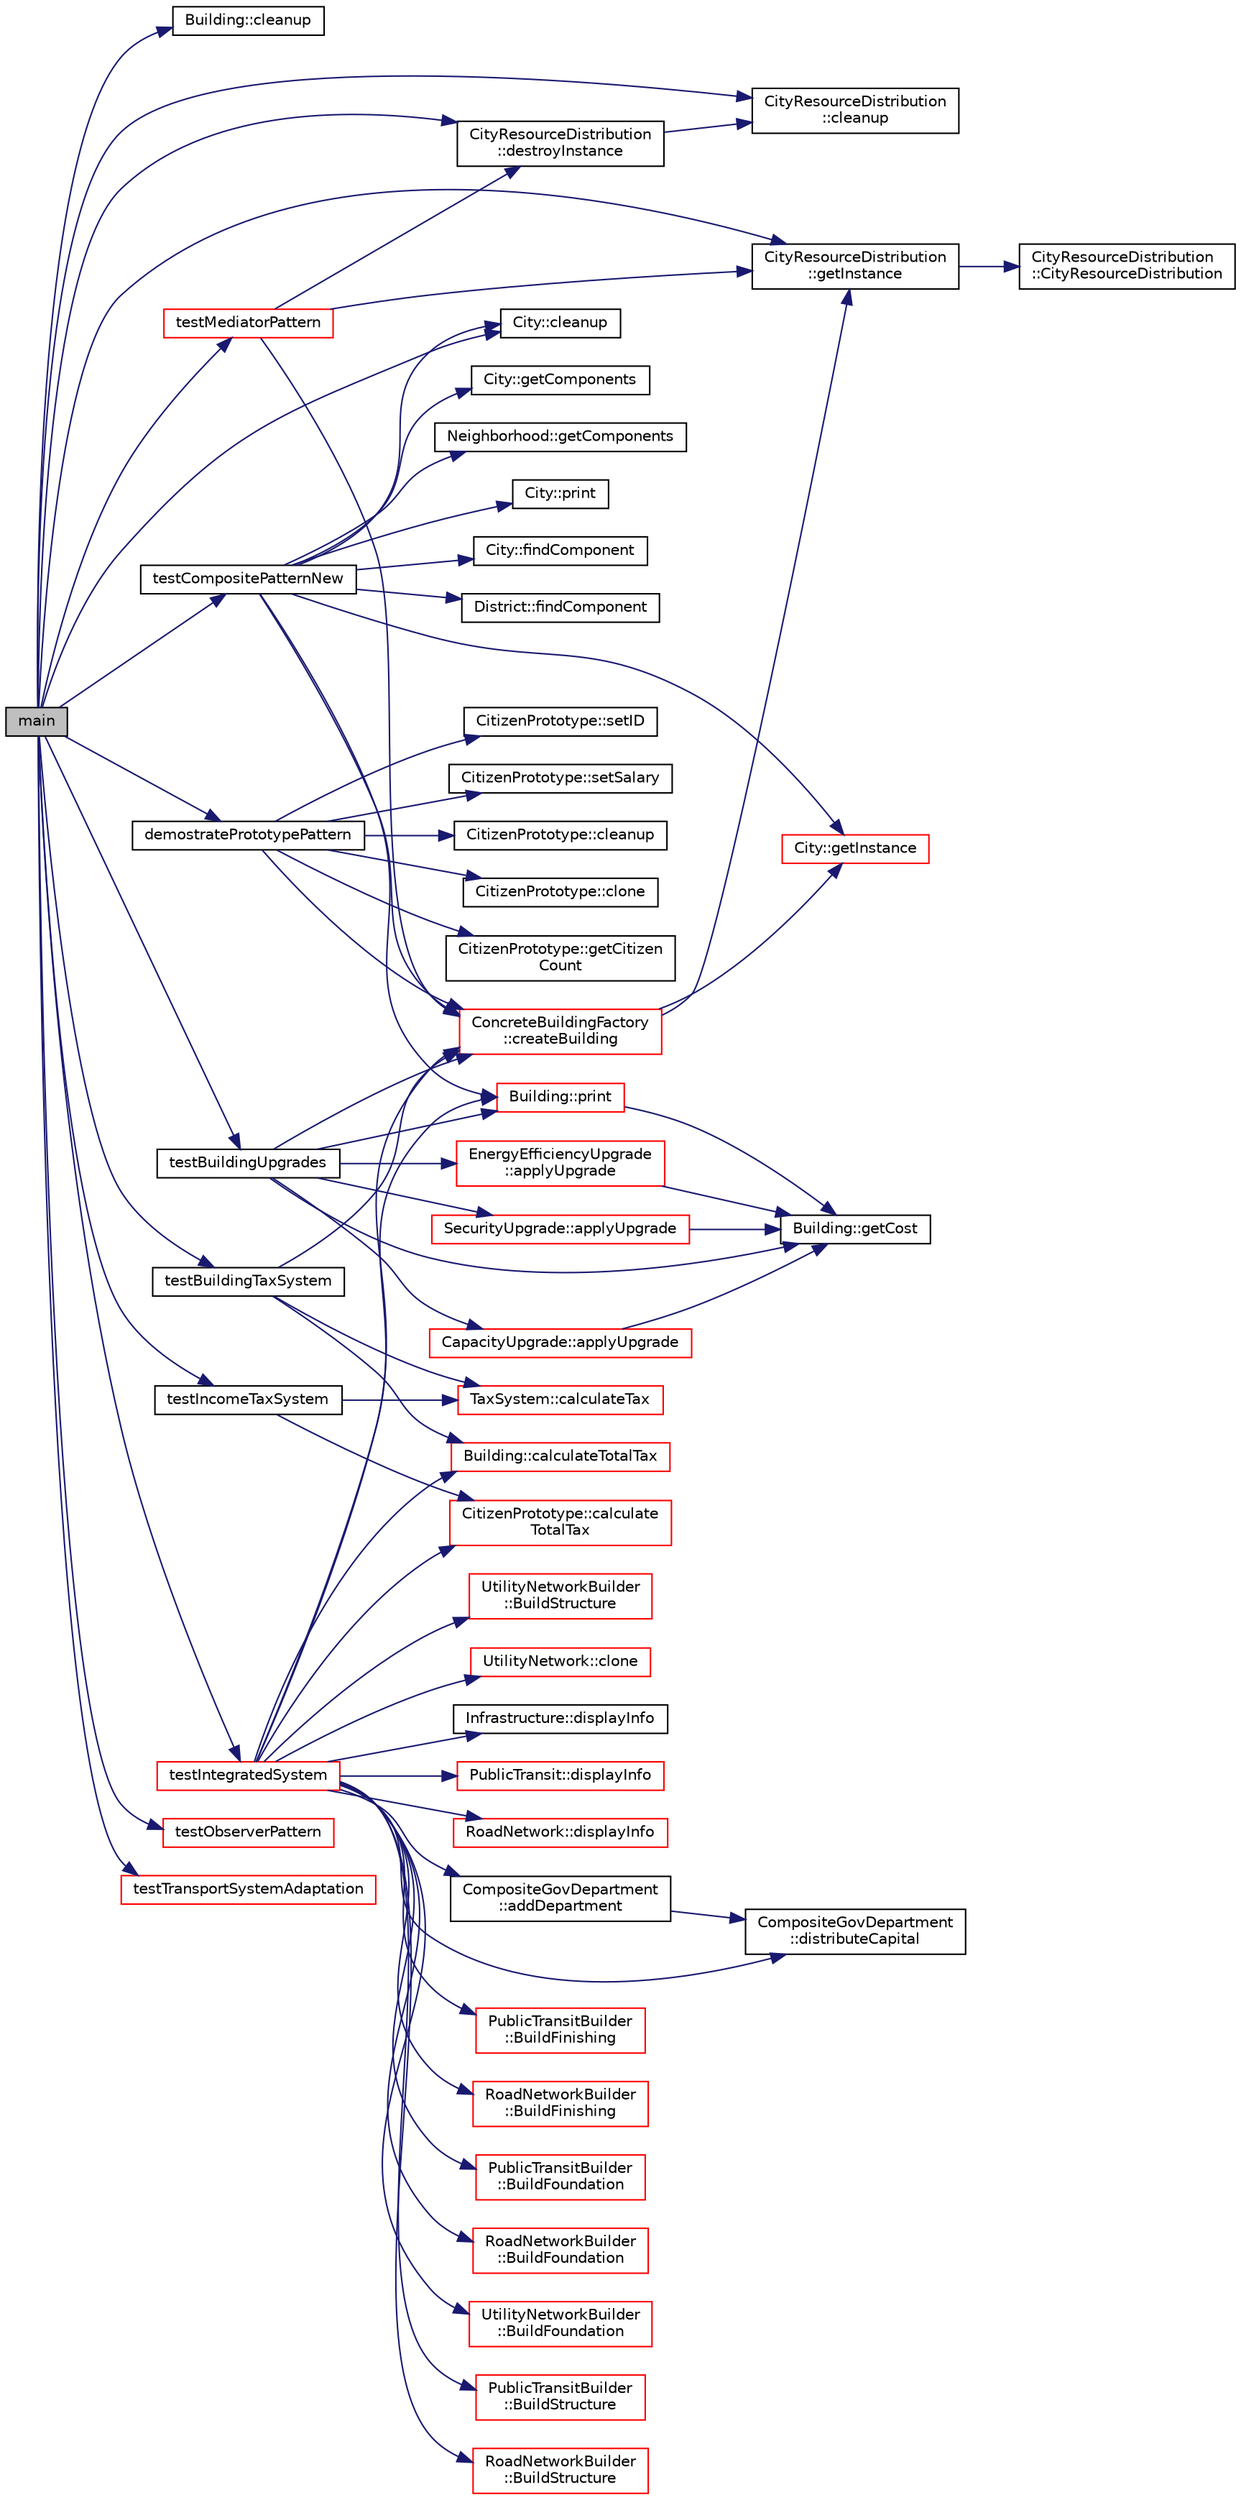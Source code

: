 digraph "main"
{
 // LATEX_PDF_SIZE
  edge [fontname="Helvetica",fontsize="10",labelfontname="Helvetica",labelfontsize="10"];
  node [fontname="Helvetica",fontsize="10",shape=record];
  rankdir="LR";
  Node1 [label="main",height=0.2,width=0.4,color="black", fillcolor="grey75", style="filled", fontcolor="black",tooltip="Main program entry point."];
  Node1 -> Node2 [color="midnightblue",fontsize="10",style="solid",fontname="Helvetica"];
  Node2 [label="Building::cleanup",height=0.2,width=0.4,color="black", fillcolor="white", style="filled",URL="$classBuilding.html#aadb86ae1ac9d2e6f9d4981883ca8003d",tooltip=" "];
  Node1 -> Node3 [color="midnightblue",fontsize="10",style="solid",fontname="Helvetica"];
  Node3 [label="City::cleanup",height=0.2,width=0.4,color="black", fillcolor="white", style="filled",URL="$classCity.html#ade42fd8421580c9a3168083570ec8033",tooltip=" "];
  Node1 -> Node4 [color="midnightblue",fontsize="10",style="solid",fontname="Helvetica"];
  Node4 [label="CityResourceDistribution\l::cleanup",height=0.2,width=0.4,color="black", fillcolor="white", style="filled",URL="$classCityResourceDistribution.html#ac0d074b901e5d217bb6aaab21939d95e",tooltip=" "];
  Node1 -> Node5 [color="midnightblue",fontsize="10",style="solid",fontname="Helvetica"];
  Node5 [label="demostratePrototypePattern",height=0.2,width=0.4,color="black", fillcolor="white", style="filled",URL="$main_8cpp.html#a84baf487fe0bebf8de425799d3e53be4",tooltip=" "];
  Node5 -> Node6 [color="midnightblue",fontsize="10",style="solid",fontname="Helvetica"];
  Node6 [label="CitizenPrototype::cleanup",height=0.2,width=0.4,color="black", fillcolor="white", style="filled",URL="$classCitizenPrototype.html#a66b87dfda86e45ad2fc98a27f4abac30",tooltip=" "];
  Node5 -> Node7 [color="midnightblue",fontsize="10",style="solid",fontname="Helvetica"];
  Node7 [label="CitizenPrototype::clone",height=0.2,width=0.4,color="black", fillcolor="white", style="filled",URL="$classCitizenPrototype.html#a9a91a520e9e69fa4dda74011fe3030ec",tooltip=" "];
  Node5 -> Node8 [color="midnightblue",fontsize="10",style="solid",fontname="Helvetica"];
  Node8 [label="ConcreteBuildingFactory\l::createBuilding",height=0.2,width=0.4,color="red", fillcolor="white", style="filled",URL="$classConcreteBuildingFactory.html#a7bfea29ce0e7c7272b82096d147e9c98",tooltip="Creates a new building of the specified type."];
  Node8 -> Node16 [color="midnightblue",fontsize="10",style="solid",fontname="Helvetica"];
  Node16 [label="City::getInstance",height=0.2,width=0.4,color="red", fillcolor="white", style="filled",URL="$classCity.html#a6489d6c61932e1aecd363ff819e7a6b2",tooltip=" "];
  Node8 -> Node18 [color="midnightblue",fontsize="10",style="solid",fontname="Helvetica"];
  Node18 [label="CityResourceDistribution\l::getInstance",height=0.2,width=0.4,color="black", fillcolor="white", style="filled",URL="$classCityResourceDistribution.html#a4b66e3241e4a55a374f5efaa0e042352",tooltip=" "];
  Node18 -> Node19 [color="midnightblue",fontsize="10",style="solid",fontname="Helvetica"];
  Node19 [label="CityResourceDistribution\l::CityResourceDistribution",height=0.2,width=0.4,color="black", fillcolor="white", style="filled",URL="$classCityResourceDistribution.html#a7176b6100583b07e33c3b0af046f6790",tooltip=" "];
  Node5 -> Node22 [color="midnightblue",fontsize="10",style="solid",fontname="Helvetica"];
  Node22 [label="CitizenPrototype::getCitizen\lCount",height=0.2,width=0.4,color="black", fillcolor="white", style="filled",URL="$classCitizenPrototype.html#a207b11bd309bc9cd51d62117f1eeabb4",tooltip=" "];
  Node5 -> Node23 [color="midnightblue",fontsize="10",style="solid",fontname="Helvetica"];
  Node23 [label="CitizenPrototype::setID",height=0.2,width=0.4,color="black", fillcolor="white", style="filled",URL="$classCitizenPrototype.html#a7459f1748b5e283453cbb6e5b6a84e09",tooltip=" "];
  Node5 -> Node24 [color="midnightblue",fontsize="10",style="solid",fontname="Helvetica"];
  Node24 [label="CitizenPrototype::setSalary",height=0.2,width=0.4,color="black", fillcolor="white", style="filled",URL="$classCitizenPrototype.html#a5ed1ca314ddd98d7ed083ad3623d55e9",tooltip=" "];
  Node1 -> Node25 [color="midnightblue",fontsize="10",style="solid",fontname="Helvetica"];
  Node25 [label="CityResourceDistribution\l::destroyInstance",height=0.2,width=0.4,color="black", fillcolor="white", style="filled",URL="$classCityResourceDistribution.html#a48d38ab51e63e16b9fb4f69be22f6ecd",tooltip=" "];
  Node25 -> Node4 [color="midnightblue",fontsize="10",style="solid",fontname="Helvetica"];
  Node1 -> Node18 [color="midnightblue",fontsize="10",style="solid",fontname="Helvetica"];
  Node1 -> Node26 [color="midnightblue",fontsize="10",style="solid",fontname="Helvetica"];
  Node26 [label="testBuildingTaxSystem",height=0.2,width=0.4,color="black", fillcolor="white", style="filled",URL="$main_8cpp.html#ac4762b9da950d5274021fae8923400ee",tooltip=" "];
  Node26 -> Node27 [color="midnightblue",fontsize="10",style="solid",fontname="Helvetica"];
  Node27 [label="TaxSystem::calculateTax",height=0.2,width=0.4,color="red", fillcolor="white", style="filled",URL="$classTaxSystem.html#aab489be8cc27ff7b457af847c429a5f8",tooltip="Calculates tax using the current strategy."];
  Node26 -> Node29 [color="midnightblue",fontsize="10",style="solid",fontname="Helvetica"];
  Node29 [label="Building::calculateTotalTax",height=0.2,width=0.4,color="red", fillcolor="white", style="filled",URL="$classBuilding.html#ad8b76db3137738d297c4c7935314068e",tooltip=" "];
  Node26 -> Node8 [color="midnightblue",fontsize="10",style="solid",fontname="Helvetica"];
  Node1 -> Node32 [color="midnightblue",fontsize="10",style="solid",fontname="Helvetica"];
  Node32 [label="testBuildingUpgrades",height=0.2,width=0.4,color="black", fillcolor="white", style="filled",URL="$main_8cpp.html#af1c85c60ddb2951dfd9ccc7c4a6ad30b",tooltip=" "];
  Node32 -> Node33 [color="midnightblue",fontsize="10",style="solid",fontname="Helvetica"];
  Node33 [label="CapacityUpgrade::applyUpgrade",height=0.2,width=0.4,color="red", fillcolor="white", style="filled",URL="$classCapacityUpgrade.html#aea35136286bdd34c4df4c17de7349a85",tooltip="Applies the capacity upgrade to the building."];
  Node33 -> Node34 [color="midnightblue",fontsize="10",style="solid",fontname="Helvetica"];
  Node34 [label="Building::getCost",height=0.2,width=0.4,color="black", fillcolor="white", style="filled",URL="$classBuilding.html#a55e45c369571a1cc9e4e883f726bdf1a",tooltip="Get building cost."];
  Node32 -> Node38 [color="midnightblue",fontsize="10",style="solid",fontname="Helvetica"];
  Node38 [label="EnergyEfficiencyUpgrade\l::applyUpgrade",height=0.2,width=0.4,color="red", fillcolor="white", style="filled",URL="$classEnergyEfficiencyUpgrade.html#a3d2bb11b44e513b68c3f7b03c69b3c8d",tooltip="Applies an energy efficiency upgrade to the building."];
  Node38 -> Node34 [color="midnightblue",fontsize="10",style="solid",fontname="Helvetica"];
  Node32 -> Node41 [color="midnightblue",fontsize="10",style="solid",fontname="Helvetica"];
  Node41 [label="SecurityUpgrade::applyUpgrade",height=0.2,width=0.4,color="red", fillcolor="white", style="filled",URL="$classSecurityUpgrade.html#a4d9a8dd164be4fbbc079c4b04b58d71c",tooltip="Applies the security upgrade to the building."];
  Node41 -> Node34 [color="midnightblue",fontsize="10",style="solid",fontname="Helvetica"];
  Node32 -> Node8 [color="midnightblue",fontsize="10",style="solid",fontname="Helvetica"];
  Node32 -> Node34 [color="midnightblue",fontsize="10",style="solid",fontname="Helvetica"];
  Node32 -> Node44 [color="midnightblue",fontsize="10",style="solid",fontname="Helvetica"];
  Node44 [label="Building::print",height=0.2,width=0.4,color="red", fillcolor="white", style="filled",URL="$classBuilding.html#a780463ee186e6bc3c3e1bca152211d09",tooltip="Prints the component details."];
  Node44 -> Node34 [color="midnightblue",fontsize="10",style="solid",fontname="Helvetica"];
  Node1 -> Node53 [color="midnightblue",fontsize="10",style="solid",fontname="Helvetica"];
  Node53 [label="testCompositePatternNew",height=0.2,width=0.4,color="black", fillcolor="white", style="filled",URL="$main_8cpp.html#a3bfd544cef1b06f544318ca40d808a2e",tooltip=" "];
  Node53 -> Node3 [color="midnightblue",fontsize="10",style="solid",fontname="Helvetica"];
  Node53 -> Node8 [color="midnightblue",fontsize="10",style="solid",fontname="Helvetica"];
  Node53 -> Node12 [color="midnightblue",fontsize="10",style="solid",fontname="Helvetica"];
  Node12 [label="City::findComponent",height=0.2,width=0.4,color="black", fillcolor="white", style="filled",URL="$classCity.html#ac84bf70abdb7b505e0c5ceee0a308f76",tooltip="Finds a component by name."];
  Node53 -> Node15 [color="midnightblue",fontsize="10",style="solid",fontname="Helvetica"];
  Node15 [label="District::findComponent",height=0.2,width=0.4,color="black", fillcolor="white", style="filled",URL="$classDistrict.html#a8336720f00a6c0eaa8790e7e3f1547ad",tooltip="Finds a component by name."];
  Node53 -> Node54 [color="midnightblue",fontsize="10",style="solid",fontname="Helvetica"];
  Node54 [label="City::getComponents",height=0.2,width=0.4,color="black", fillcolor="white", style="filled",URL="$classCity.html#a5026697339c903c74e7ed8f227343efc",tooltip="Gets child components."];
  Node53 -> Node55 [color="midnightblue",fontsize="10",style="solid",fontname="Helvetica"];
  Node55 [label="Neighborhood::getComponents",height=0.2,width=0.4,color="black", fillcolor="white", style="filled",URL="$classNeighborhood.html#ae44f18876c7d6f7bf125404c6efc7a90",tooltip="Gets all components in the neighborhood."];
  Node53 -> Node16 [color="midnightblue",fontsize="10",style="solid",fontname="Helvetica"];
  Node53 -> Node56 [color="midnightblue",fontsize="10",style="solid",fontname="Helvetica"];
  Node56 [label="City::print",height=0.2,width=0.4,color="black", fillcolor="white", style="filled",URL="$classCity.html#a1ac993385d19c115ef5e247791466ebd",tooltip="Prints the component details."];
  Node53 -> Node44 [color="midnightblue",fontsize="10",style="solid",fontname="Helvetica"];
  Node1 -> Node57 [color="midnightblue",fontsize="10",style="solid",fontname="Helvetica"];
  Node57 [label="testIncomeTaxSystem",height=0.2,width=0.4,color="black", fillcolor="white", style="filled",URL="$main_8cpp.html#a42d7d480721d0b62121abbd8d47f70cb",tooltip=" "];
  Node57 -> Node27 [color="midnightblue",fontsize="10",style="solid",fontname="Helvetica"];
  Node57 -> Node58 [color="midnightblue",fontsize="10",style="solid",fontname="Helvetica"];
  Node58 [label="CitizenPrototype::calculate\lTotalTax",height=0.2,width=0.4,color="red", fillcolor="white", style="filled",URL="$classCitizenPrototype.html#a310a7687a2b36199b53bd3beed62a9db",tooltip=" "];
  Node1 -> Node61 [color="midnightblue",fontsize="10",style="solid",fontname="Helvetica"];
  Node61 [label="testIntegratedSystem",height=0.2,width=0.4,color="red", fillcolor="white", style="filled",URL="$main_8cpp.html#a859f1c4b77421f0cb0f62ba1bfd06029",tooltip=" "];
  Node61 -> Node62 [color="midnightblue",fontsize="10",style="solid",fontname="Helvetica"];
  Node62 [label="CompositeGovDepartment\l::addDepartment",height=0.2,width=0.4,color="black", fillcolor="white", style="filled",URL="$classCompositeGovDepartment.html#a8b71a4e8c023397a0da546925e062d16",tooltip="Adds a new department to the composite."];
  Node62 -> Node63 [color="midnightblue",fontsize="10",style="solid",fontname="Helvetica"];
  Node63 [label="CompositeGovDepartment\l::distributeCapital",height=0.2,width=0.4,color="black", fillcolor="white", style="filled",URL="$classCompositeGovDepartment.html#ab1e087e347b399b729f7368192ad0f56",tooltip="Distributes capital equally among all child departments."];
  Node61 -> Node64 [color="midnightblue",fontsize="10",style="solid",fontname="Helvetica"];
  Node64 [label="PublicTransitBuilder\l::BuildFinishing",height=0.2,width=0.4,color="red", fillcolor="white", style="filled",URL="$classPublicTransitBuilder.html#aa2d57468ab8e96f9df19148b3c10f655",tooltip="Applies finishing touches to the public transit infrastructure Completes the description,..."];
  Node61 -> Node70 [color="midnightblue",fontsize="10",style="solid",fontname="Helvetica"];
  Node70 [label="RoadNetworkBuilder\l::BuildFinishing",height=0.2,width=0.4,color="red", fillcolor="white", style="filled",URL="$classRoadNetworkBuilder.html#a83421c8b13b0a37d0baee4115951b728",tooltip="Completes the finishing phase of the road network."];
  Node61 -> Node72 [color="midnightblue",fontsize="10",style="solid",fontname="Helvetica"];
  Node72 [label="PublicTransitBuilder\l::BuildFoundation",height=0.2,width=0.4,color="red", fillcolor="white", style="filled",URL="$classPublicTransitBuilder.html#abd185b963cb2e9973b3cbccaf671cfd3",tooltip="Builds the foundation of the public transit infrastructure Sets initial description and base cost."];
  Node61 -> Node74 [color="midnightblue",fontsize="10",style="solid",fontname="Helvetica"];
  Node74 [label="RoadNetworkBuilder\l::BuildFoundation",height=0.2,width=0.4,color="red", fillcolor="white", style="filled",URL="$classRoadNetworkBuilder.html#a0f8901e9f47711b2a690fdbff0da6d1a",tooltip="Builds the foundation phase of the road network."];
  Node61 -> Node76 [color="midnightblue",fontsize="10",style="solid",fontname="Helvetica"];
  Node76 [label="UtilityNetworkBuilder\l::BuildFoundation",height=0.2,width=0.4,color="red", fillcolor="white", style="filled",URL="$classUtilityNetworkBuilder.html#a92fc670a0b7fd2ba075d9df9f4d18532",tooltip="Builds the foundation of the utility network."];
  Node61 -> Node78 [color="midnightblue",fontsize="10",style="solid",fontname="Helvetica"];
  Node78 [label="PublicTransitBuilder\l::BuildStructure",height=0.2,width=0.4,color="red", fillcolor="white", style="filled",URL="$classPublicTransitBuilder.html#a12f362020f9948819f736cd1f398e0d6",tooltip="Builds the main structure of the public transit infrastructure Adds to the description and increases ..."];
  Node61 -> Node79 [color="midnightblue",fontsize="10",style="solid",fontname="Helvetica"];
  Node79 [label="RoadNetworkBuilder\l::BuildStructure",height=0.2,width=0.4,color="red", fillcolor="white", style="filled",URL="$classRoadNetworkBuilder.html#a5b8c8d0d700d70de1e3e17a56b9eface",tooltip="Builds the structural phase of the road network."];
  Node61 -> Node80 [color="midnightblue",fontsize="10",style="solid",fontname="Helvetica"];
  Node80 [label="UtilityNetworkBuilder\l::BuildStructure",height=0.2,width=0.4,color="red", fillcolor="white", style="filled",URL="$classUtilityNetworkBuilder.html#a130d91c7768fd21a409f6d9961cdd2d7",tooltip="Builds the main structure."];
  Node61 -> Node29 [color="midnightblue",fontsize="10",style="solid",fontname="Helvetica"];
  Node61 -> Node58 [color="midnightblue",fontsize="10",style="solid",fontname="Helvetica"];
  Node61 -> Node82 [color="midnightblue",fontsize="10",style="solid",fontname="Helvetica"];
  Node82 [label="UtilityNetwork::clone",height=0.2,width=0.4,color="red", fillcolor="white", style="filled",URL="$classUtilityNetwork.html#a086c8002d25dea4e1b9c77d638f37839",tooltip="Creates a deep copy of the utility network."];
  Node61 -> Node8 [color="midnightblue",fontsize="10",style="solid",fontname="Helvetica"];
  Node61 -> Node84 [color="midnightblue",fontsize="10",style="solid",fontname="Helvetica"];
  Node84 [label="Infrastructure::displayInfo",height=0.2,width=0.4,color="black", fillcolor="white", style="filled",URL="$classInfrastructure.html#a619f1a16f2217af3fdec9282240cee37",tooltip="Displays information about the infrastructure."];
  Node61 -> Node85 [color="midnightblue",fontsize="10",style="solid",fontname="Helvetica"];
  Node85 [label="PublicTransit::displayInfo",height=0.2,width=0.4,color="red", fillcolor="white", style="filled",URL="$classPublicTransit.html#aeaaae32f76ad9b4b5cfeee5bf1c77453",tooltip="Displays detailed information about the public transit project."];
  Node61 -> Node88 [color="midnightblue",fontsize="10",style="solid",fontname="Helvetica"];
  Node88 [label="RoadNetwork::displayInfo",height=0.2,width=0.4,color="red", fillcolor="white", style="filled",URL="$classRoadNetwork.html#a50c519ccc37ad09f86db3c63aea63199",tooltip="Displays detailed information about the road network."];
  Node61 -> Node63 [color="midnightblue",fontsize="10",style="solid",fontname="Helvetica"];
  Node61 -> Node44 [color="midnightblue",fontsize="10",style="solid",fontname="Helvetica"];
  Node1 -> Node100 [color="midnightblue",fontsize="10",style="solid",fontname="Helvetica"];
  Node100 [label="testMediatorPattern",height=0.2,width=0.4,color="red", fillcolor="white", style="filled",URL="$main_8cpp.html#ad9a6a50886ac6638fbfd00a12d919298",tooltip=" "];
  Node100 -> Node8 [color="midnightblue",fontsize="10",style="solid",fontname="Helvetica"];
  Node100 -> Node25 [color="midnightblue",fontsize="10",style="solid",fontname="Helvetica"];
  Node100 -> Node18 [color="midnightblue",fontsize="10",style="solid",fontname="Helvetica"];
  Node1 -> Node105 [color="midnightblue",fontsize="10",style="solid",fontname="Helvetica"];
  Node105 [label="testObserverPattern",height=0.2,width=0.4,color="red", fillcolor="white", style="filled",URL="$main_8cpp.html#a81101fb3ae1e7cebc7f7824d4bb42f23",tooltip=" "];
  Node1 -> Node113 [color="midnightblue",fontsize="10",style="solid",fontname="Helvetica"];
  Node113 [label="testTransportSystemAdaptation",height=0.2,width=0.4,color="red", fillcolor="white", style="filled",URL="$main_8cpp.html#a1aff7a21fb7cc013dc819fb6c9e16824",tooltip=" "];
}
